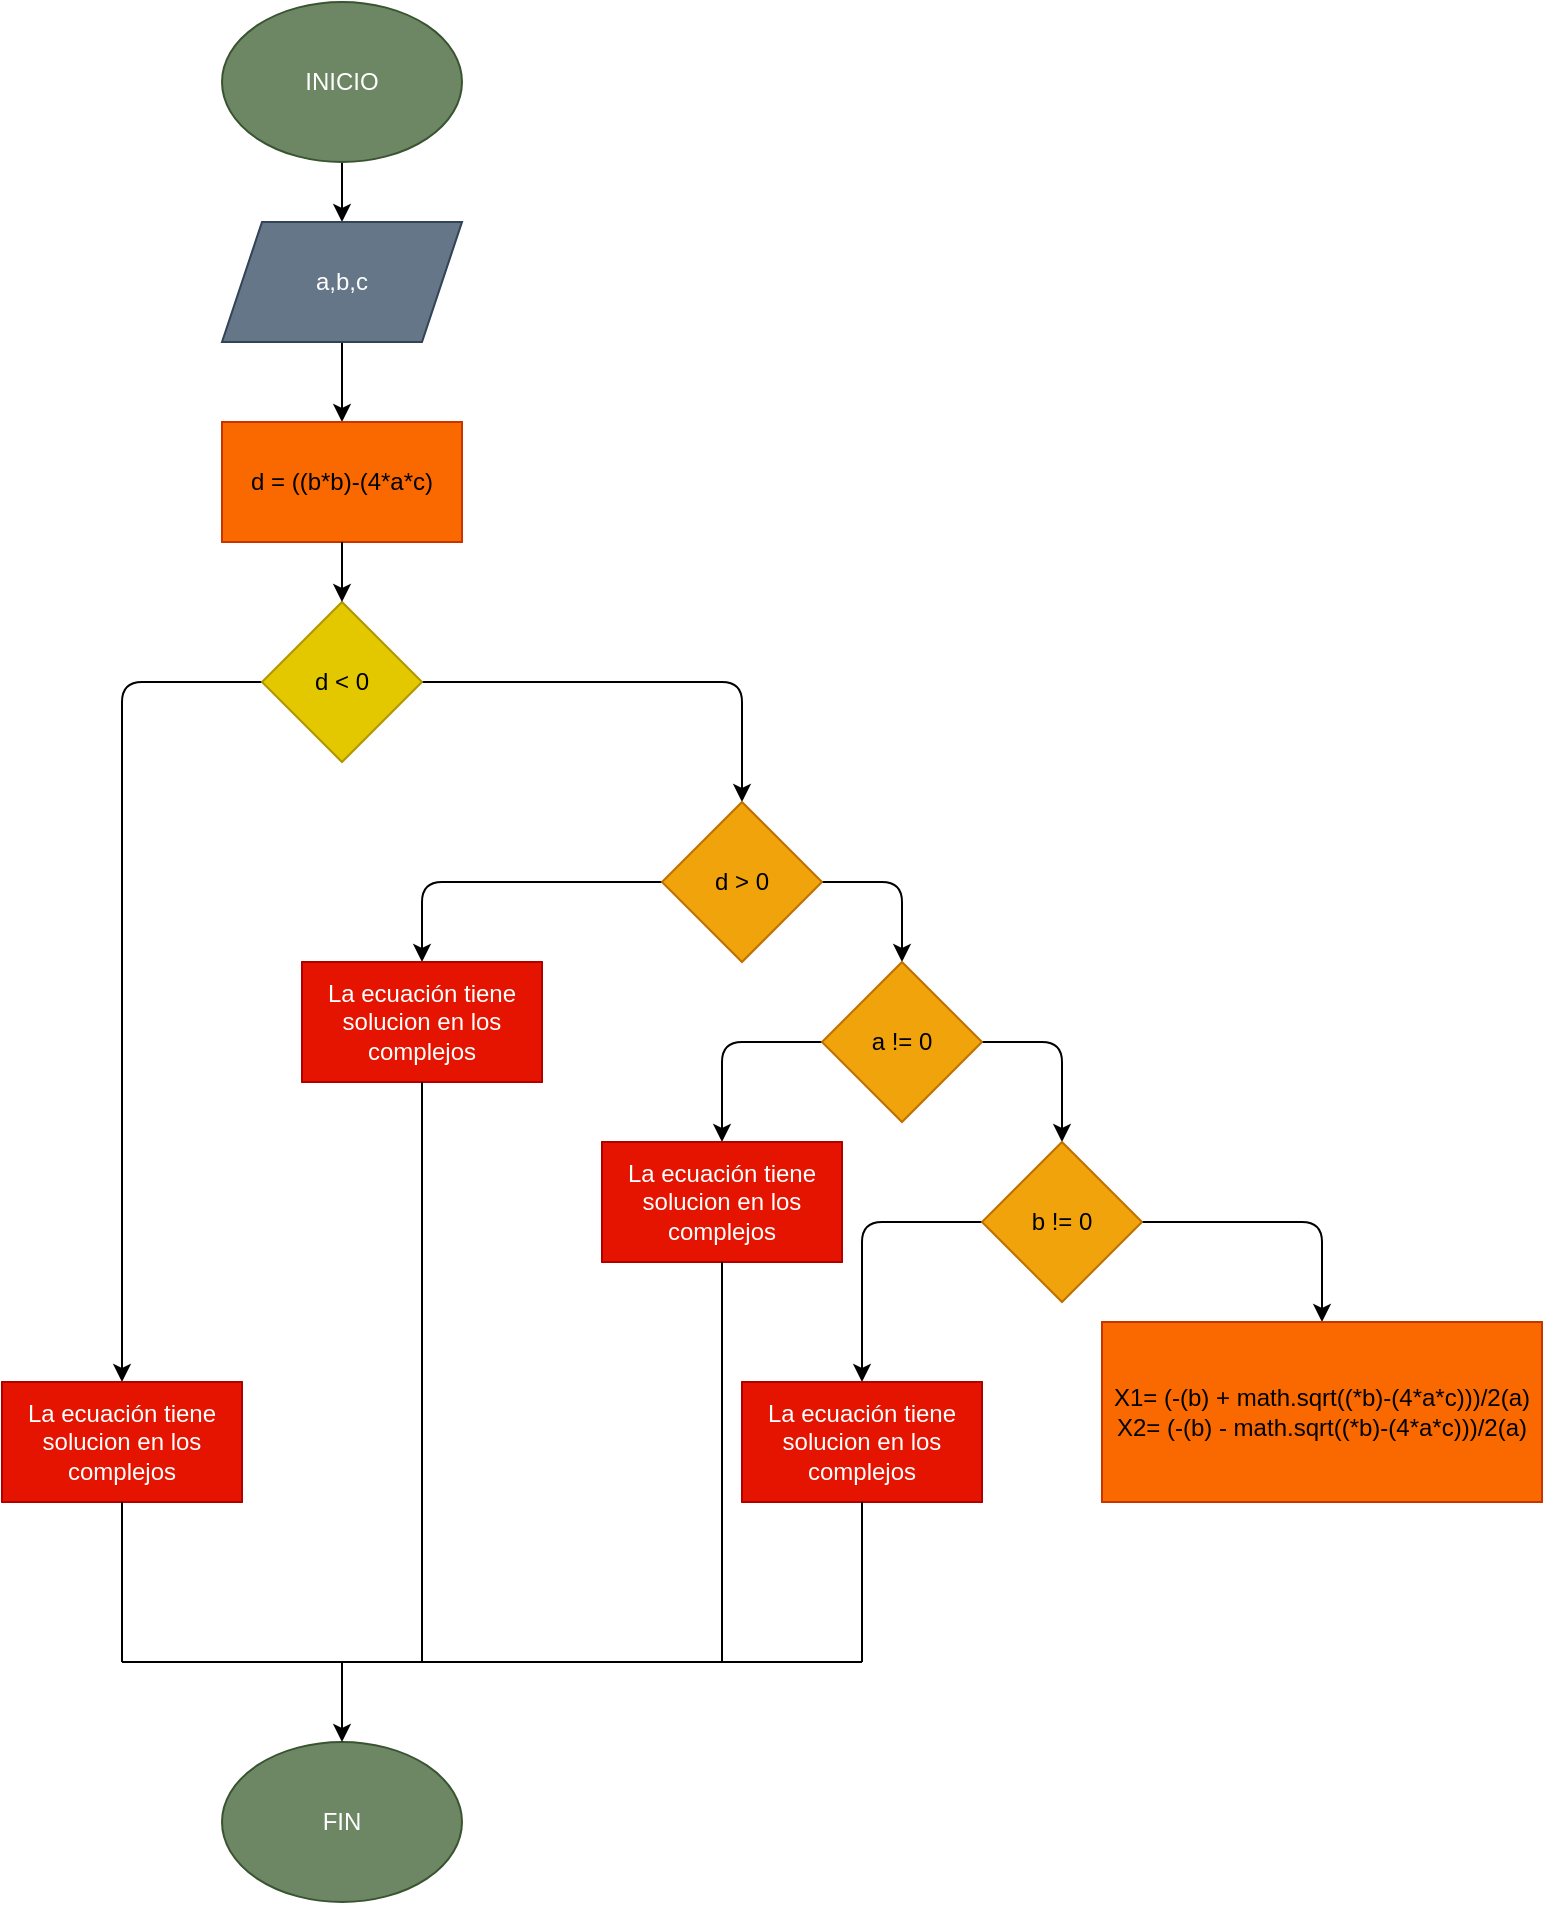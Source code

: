 <mxfile>
    <diagram id="c1zW6ykMZ5gcH_RXFLUw" name="Page-1">
        <mxGraphModel dx="564" dy="465" grid="1" gridSize="10" guides="1" tooltips="1" connect="1" arrows="1" fold="1" page="1" pageScale="1" pageWidth="827" pageHeight="1169" math="0" shadow="0">
            <root>
                <mxCell id="0"/>
                <mxCell id="1" parent="0"/>
                <mxCell id="4" value="" style="edgeStyle=none;html=1;" parent="1" source="2" target="3" edge="1">
                    <mxGeometry relative="1" as="geometry"/>
                </mxCell>
                <mxCell id="2" value="INICIO" style="ellipse;whiteSpace=wrap;html=1;fillColor=#6d8764;fontColor=#ffffff;strokeColor=#3A5431;" parent="1" vertex="1">
                    <mxGeometry x="150" y="210" width="120" height="80" as="geometry"/>
                </mxCell>
                <mxCell id="6" value="" style="edgeStyle=none;html=1;" parent="1" source="3" target="35" edge="1">
                    <mxGeometry relative="1" as="geometry"/>
                </mxCell>
                <mxCell id="3" value="a,b,c" style="shape=parallelogram;perimeter=parallelogramPerimeter;whiteSpace=wrap;html=1;fixedSize=1;fillColor=#647687;fontColor=#ffffff;strokeColor=#314354;" parent="1" vertex="1">
                    <mxGeometry x="150" y="320" width="120" height="60" as="geometry"/>
                </mxCell>
                <mxCell id="8" value="" style="edgeStyle=none;html=1;" parent="1" source="5" target="7" edge="1">
                    <mxGeometry relative="1" as="geometry">
                        <Array as="points">
                            <mxPoint x="410" y="550"/>
                        </Array>
                    </mxGeometry>
                </mxCell>
                <mxCell id="26" style="edgeStyle=none;html=1;" parent="1" source="5" target="25" edge="1">
                    <mxGeometry relative="1" as="geometry">
                        <Array as="points">
                            <mxPoint x="100" y="550"/>
                        </Array>
                    </mxGeometry>
                </mxCell>
                <mxCell id="5" value="d &amp;lt; 0" style="rhombus;whiteSpace=wrap;html=1;fillColor=#e3c800;fontColor=#000000;strokeColor=#B09500;" parent="1" vertex="1">
                    <mxGeometry x="170" y="510" width="80" height="80" as="geometry"/>
                </mxCell>
                <mxCell id="14" value="" style="edgeStyle=none;html=1;" parent="1" source="7" target="13" edge="1">
                    <mxGeometry relative="1" as="geometry">
                        <Array as="points">
                            <mxPoint x="250" y="650"/>
                        </Array>
                    </mxGeometry>
                </mxCell>
                <mxCell id="16" value="" style="edgeStyle=none;html=1;" parent="1" source="7" target="15" edge="1">
                    <mxGeometry relative="1" as="geometry">
                        <Array as="points">
                            <mxPoint x="490" y="650"/>
                        </Array>
                    </mxGeometry>
                </mxCell>
                <mxCell id="7" value="d &amp;gt; 0" style="rhombus;whiteSpace=wrap;html=1;fillColor=#f0a30a;fontColor=#000000;strokeColor=#BD7000;" parent="1" vertex="1">
                    <mxGeometry x="370" y="610" width="80" height="80" as="geometry"/>
                </mxCell>
                <mxCell id="13" value="La ecuación tiene solucion en los complejos" style="whiteSpace=wrap;html=1;fillColor=#e51400;fontColor=#ffffff;strokeColor=#B20000;" parent="1" vertex="1">
                    <mxGeometry x="190" y="690" width="120" height="60" as="geometry"/>
                </mxCell>
                <mxCell id="18" value="" style="edgeStyle=none;html=1;" parent="1" source="15" target="17" edge="1">
                    <mxGeometry relative="1" as="geometry">
                        <Array as="points">
                            <mxPoint x="570" y="730"/>
                        </Array>
                    </mxGeometry>
                </mxCell>
                <mxCell id="22" style="edgeStyle=none;html=1;" parent="1" source="15" target="21" edge="1">
                    <mxGeometry relative="1" as="geometry">
                        <Array as="points">
                            <mxPoint x="400" y="730"/>
                        </Array>
                    </mxGeometry>
                </mxCell>
                <mxCell id="15" value="a != 0" style="rhombus;whiteSpace=wrap;html=1;fillColor=#f0a30a;fontColor=#000000;strokeColor=#BD7000;" parent="1" vertex="1">
                    <mxGeometry x="450" y="690" width="80" height="80" as="geometry"/>
                </mxCell>
                <mxCell id="20" style="edgeStyle=none;html=1;" parent="1" source="17" target="19" edge="1">
                    <mxGeometry relative="1" as="geometry">
                        <Array as="points">
                            <mxPoint x="700" y="820"/>
                        </Array>
                    </mxGeometry>
                </mxCell>
                <mxCell id="24" style="edgeStyle=none;html=1;" parent="1" source="17" target="23" edge="1">
                    <mxGeometry relative="1" as="geometry">
                        <Array as="points">
                            <mxPoint x="470" y="820"/>
                        </Array>
                    </mxGeometry>
                </mxCell>
                <mxCell id="17" value="b != 0" style="rhombus;whiteSpace=wrap;html=1;fillColor=#f0a30a;fontColor=#000000;strokeColor=#BD7000;" parent="1" vertex="1">
                    <mxGeometry x="530" y="780" width="80" height="80" as="geometry"/>
                </mxCell>
                <mxCell id="19" value="X1= (-(b) + math.sqrt((*b)-(4*a*c)))/2(a)&lt;br&gt;X2= (-(b) - math.sqrt((*b)-(4*a*c)))/2(a)" style="whiteSpace=wrap;html=1;fillColor=#fa6800;fontColor=#000000;strokeColor=#C73500;" parent="1" vertex="1">
                    <mxGeometry x="590" y="870" width="220" height="90" as="geometry"/>
                </mxCell>
                <mxCell id="21" value="La ecuación tiene solucion en los complejos" style="whiteSpace=wrap;html=1;fillColor=#e51400;fontColor=#ffffff;strokeColor=#B20000;" parent="1" vertex="1">
                    <mxGeometry x="340" y="780" width="120" height="60" as="geometry"/>
                </mxCell>
                <mxCell id="23" value="La ecuación tiene solucion en los complejos" style="whiteSpace=wrap;html=1;fillColor=#e51400;fontColor=#ffffff;strokeColor=#B20000;" parent="1" vertex="1">
                    <mxGeometry x="410" y="900" width="120" height="60" as="geometry"/>
                </mxCell>
                <mxCell id="25" value="La ecuación tiene solucion en los complejos" style="whiteSpace=wrap;html=1;fillColor=#e51400;fontColor=#ffffff;strokeColor=#B20000;" parent="1" vertex="1">
                    <mxGeometry x="40" y="900" width="120" height="60" as="geometry"/>
                </mxCell>
                <mxCell id="27" value="FIN" style="ellipse;whiteSpace=wrap;html=1;fillColor=#6d8764;fontColor=#ffffff;strokeColor=#3A5431;" parent="1" vertex="1">
                    <mxGeometry x="150" y="1080" width="120" height="80" as="geometry"/>
                </mxCell>
                <mxCell id="29" value="" style="endArrow=none;html=1;entryX=0.5;entryY=1;entryDx=0;entryDy=0;" parent="1" target="23" edge="1">
                    <mxGeometry width="50" height="50" relative="1" as="geometry">
                        <mxPoint x="470" y="1040" as="sourcePoint"/>
                        <mxPoint x="500" y="860" as="targetPoint"/>
                    </mxGeometry>
                </mxCell>
                <mxCell id="30" value="" style="endArrow=none;html=1;entryX=0.5;entryY=1;entryDx=0;entryDy=0;" parent="1" target="21" edge="1">
                    <mxGeometry width="50" height="50" relative="1" as="geometry">
                        <mxPoint x="400" y="1040" as="sourcePoint"/>
                        <mxPoint x="500" y="860" as="targetPoint"/>
                    </mxGeometry>
                </mxCell>
                <mxCell id="31" value="" style="endArrow=none;html=1;entryX=0.5;entryY=1;entryDx=0;entryDy=0;" parent="1" target="13" edge="1">
                    <mxGeometry width="50" height="50" relative="1" as="geometry">
                        <mxPoint x="250" y="1040" as="sourcePoint"/>
                        <mxPoint x="500" y="860" as="targetPoint"/>
                    </mxGeometry>
                </mxCell>
                <mxCell id="32" value="" style="endArrow=none;html=1;entryX=0.5;entryY=1;entryDx=0;entryDy=0;" parent="1" target="25" edge="1">
                    <mxGeometry width="50" height="50" relative="1" as="geometry">
                        <mxPoint x="100" y="1040" as="sourcePoint"/>
                        <mxPoint x="500" y="860" as="targetPoint"/>
                    </mxGeometry>
                </mxCell>
                <mxCell id="33" value="" style="endArrow=none;html=1;" parent="1" edge="1">
                    <mxGeometry width="50" height="50" relative="1" as="geometry">
                        <mxPoint x="100" y="1040" as="sourcePoint"/>
                        <mxPoint x="470" y="1040" as="targetPoint"/>
                    </mxGeometry>
                </mxCell>
                <mxCell id="34" value="" style="endArrow=classic;html=1;" parent="1" target="27" edge="1">
                    <mxGeometry width="50" height="50" relative="1" as="geometry">
                        <mxPoint x="210" y="1040" as="sourcePoint"/>
                        <mxPoint x="500" y="990" as="targetPoint"/>
                    </mxGeometry>
                </mxCell>
                <mxCell id="35" value="d = ((b*b)-(4*a*c)" style="rounded=0;whiteSpace=wrap;html=1;fillColor=#fa6800;fontColor=#000000;strokeColor=#C73500;" vertex="1" parent="1">
                    <mxGeometry x="150" y="420" width="120" height="60" as="geometry"/>
                </mxCell>
                <mxCell id="37" value="" style="endArrow=classic;html=1;exitX=0.5;exitY=1;exitDx=0;exitDy=0;" edge="1" parent="1" source="35" target="5">
                    <mxGeometry width="50" height="50" relative="1" as="geometry">
                        <mxPoint x="270" y="590" as="sourcePoint"/>
                        <mxPoint x="320" y="540" as="targetPoint"/>
                    </mxGeometry>
                </mxCell>
            </root>
        </mxGraphModel>
    </diagram>
</mxfile>
